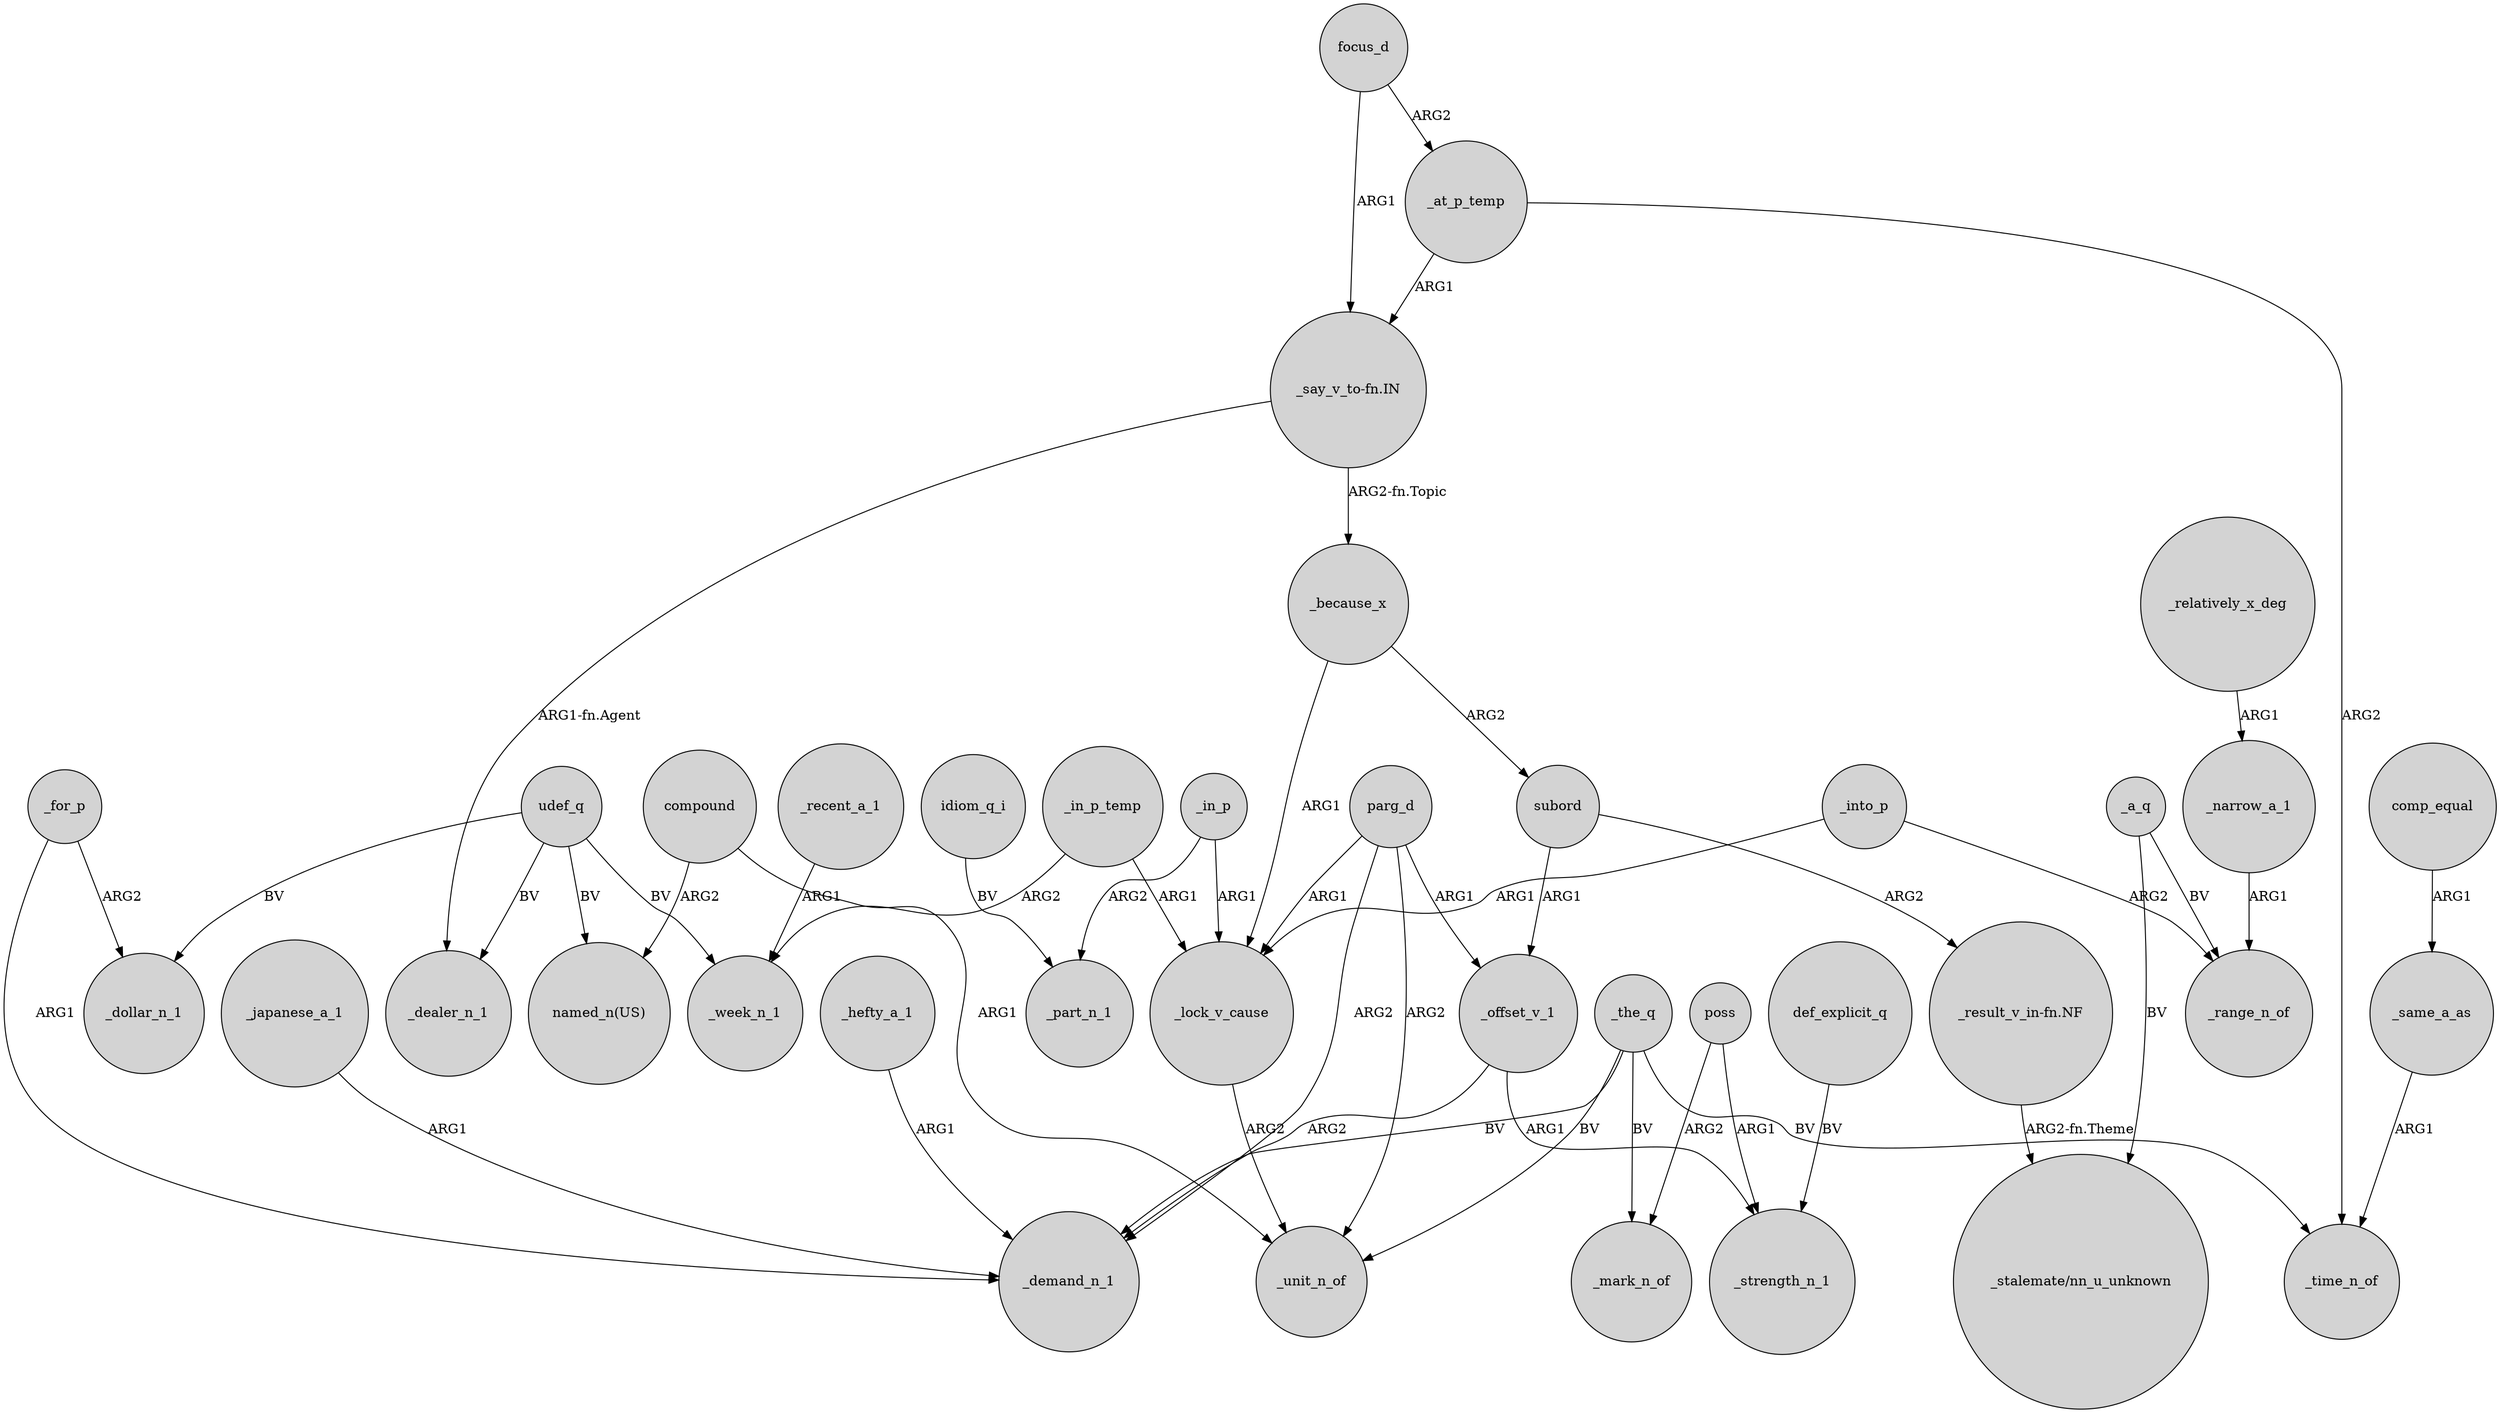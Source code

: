 digraph {
	node [shape=circle style=filled]
	focus_d -> _at_p_temp [label=ARG2]
	_the_q -> _demand_n_1 [label=BV]
	poss -> _mark_n_of [label=ARG2]
	udef_q -> "named_n(US)" [label=BV]
	_at_p_temp -> "_say_v_to-fn.IN" [label=ARG1]
	_in_p -> _part_n_1 [label=ARG2]
	"_say_v_to-fn.IN" -> _dealer_n_1 [label="ARG1-fn.Agent"]
	_for_p -> _dollar_n_1 [label=ARG2]
	compound -> _unit_n_of [label=ARG1]
	idiom_q_i -> _part_n_1 [label=BV]
	_in_p -> _lock_v_cause [label=ARG1]
	_in_p_temp -> _week_n_1 [label=ARG2]
	_relatively_x_deg -> _narrow_a_1 [label=ARG1]
	_at_p_temp -> _time_n_of [label=ARG2]
	_because_x -> subord [label=ARG2]
	_offset_v_1 -> _strength_n_1 [label=ARG1]
	compound -> "named_n(US)" [label=ARG2]
	parg_d -> _unit_n_of [label=ARG2]
	"_say_v_to-fn.IN" -> _because_x [label="ARG2-fn.Topic"]
	_a_q -> _range_n_of [label=BV]
	_lock_v_cause -> _unit_n_of [label=ARG2]
	_the_q -> _time_n_of [label=BV]
	_narrow_a_1 -> _range_n_of [label=ARG1]
	subord -> _offset_v_1 [label=ARG1]
	comp_equal -> _same_a_as [label=ARG1]
	udef_q -> _week_n_1 [label=BV]
	_for_p -> _demand_n_1 [label=ARG1]
	_into_p -> _lock_v_cause [label=ARG1]
	parg_d -> _demand_n_1 [label=ARG2]
	def_explicit_q -> _strength_n_1 [label=BV]
	_hefty_a_1 -> _demand_n_1 [label=ARG1]
	_a_q -> "_stalemate/nn_u_unknown" [label=BV]
	_recent_a_1 -> _week_n_1 [label=ARG1]
	poss -> _strength_n_1 [label=ARG1]
	_because_x -> _lock_v_cause [label=ARG1]
	_offset_v_1 -> _demand_n_1 [label=ARG2]
	subord -> "_result_v_in-fn.NF" [label=ARG2]
	udef_q -> _dealer_n_1 [label=BV]
	_in_p_temp -> _lock_v_cause [label=ARG1]
	udef_q -> _dollar_n_1 [label=BV]
	_same_a_as -> _time_n_of [label=ARG1]
	_japanese_a_1 -> _demand_n_1 [label=ARG1]
	_the_q -> _unit_n_of [label=BV]
	"_result_v_in-fn.NF" -> "_stalemate/nn_u_unknown" [label="ARG2-fn.Theme"]
	parg_d -> _offset_v_1 [label=ARG1]
	_the_q -> _mark_n_of [label=BV]
	_into_p -> _range_n_of [label=ARG2]
	focus_d -> "_say_v_to-fn.IN" [label=ARG1]
	parg_d -> _lock_v_cause [label=ARG1]
}
